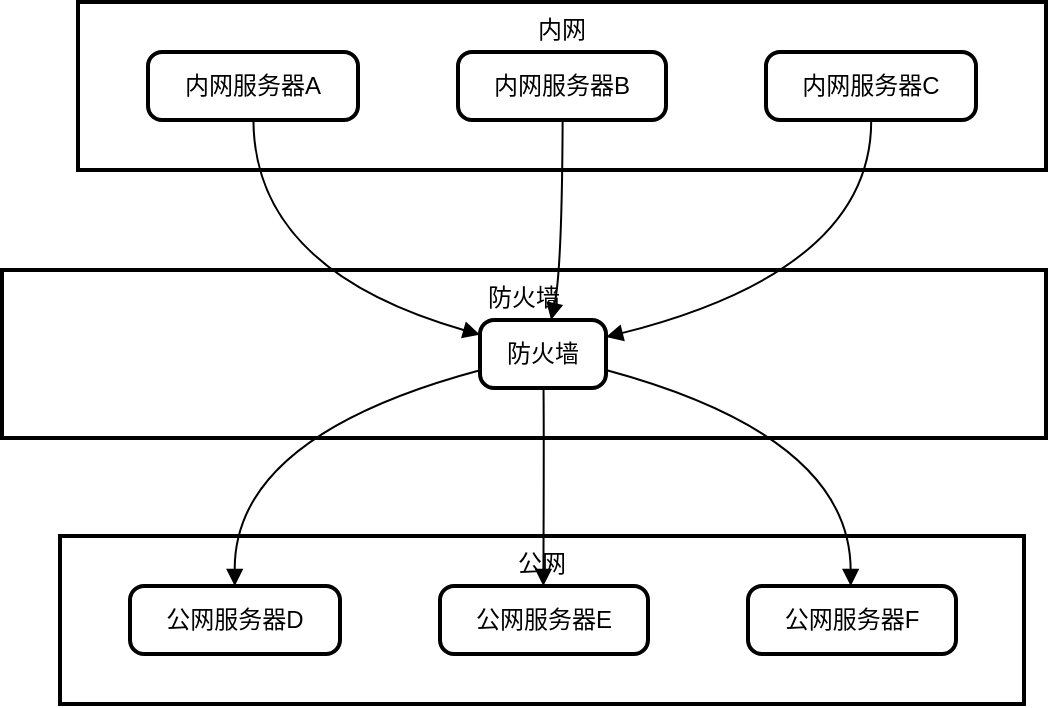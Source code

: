 <mxfile version="21.6.9" type="github">
  <diagram name="第 1 页" id="_0uviGTeuUNG6I7WkmDl">
    <mxGraphModel dx="1621" dy="1601" grid="1" gridSize="10" guides="1" tooltips="1" connect="1" arrows="1" fold="1" page="1" pageScale="1" pageWidth="827" pageHeight="1169" math="0" shadow="0">
      <root>
        <mxCell id="0" />
        <mxCell id="1" parent="0" />
        <mxCell id="2" value="防火墙" style="whiteSpace=wrap;strokeWidth=2;verticalAlign=top;" parent="1" vertex="1">
          <mxGeometry x="-9" y="134" width="522" height="84" as="geometry" />
        </mxCell>
        <mxCell id="3" value="防火墙" style="rounded=1;absoluteArcSize=1;arcSize=14;whiteSpace=wrap;strokeWidth=2;" parent="1" vertex="1">
          <mxGeometry x="230" y="159" width="63" height="34" as="geometry" />
        </mxCell>
        <mxCell id="4" value="公网" style="whiteSpace=wrap;strokeWidth=2;verticalAlign=top;" parent="1" vertex="1">
          <mxGeometry x="20" y="267" width="482" height="84" as="geometry" />
        </mxCell>
        <mxCell id="5" value="公网服务器D" style="rounded=1;absoluteArcSize=1;arcSize=14;whiteSpace=wrap;strokeWidth=2;" parent="1" vertex="1">
          <mxGeometry x="55" y="292" width="105" height="34" as="geometry" />
        </mxCell>
        <mxCell id="6" value="公网服务器E" style="rounded=1;absoluteArcSize=1;arcSize=14;whiteSpace=wrap;strokeWidth=2;" parent="1" vertex="1">
          <mxGeometry x="210" y="292" width="104" height="34" as="geometry" />
        </mxCell>
        <mxCell id="7" value="公网服务器F" style="rounded=1;absoluteArcSize=1;arcSize=14;whiteSpace=wrap;strokeWidth=2;" parent="1" vertex="1">
          <mxGeometry x="364" y="292" width="104" height="34" as="geometry" />
        </mxCell>
        <mxCell id="8" value="内网" style="whiteSpace=wrap;strokeWidth=2;verticalAlign=top;" parent="1" vertex="1">
          <mxGeometry x="29" width="484" height="84" as="geometry" />
        </mxCell>
        <mxCell id="9" value="内网服务器A" style="rounded=1;absoluteArcSize=1;arcSize=14;whiteSpace=wrap;strokeWidth=2;" parent="1" vertex="1">
          <mxGeometry x="64" y="25" width="105" height="34" as="geometry" />
        </mxCell>
        <mxCell id="10" value="内网服务器B" style="rounded=1;absoluteArcSize=1;arcSize=14;whiteSpace=wrap;strokeWidth=2;" parent="1" vertex="1">
          <mxGeometry x="219" y="25" width="104" height="34" as="geometry" />
        </mxCell>
        <mxCell id="11" value="内网服务器C" style="rounded=1;absoluteArcSize=1;arcSize=14;whiteSpace=wrap;strokeWidth=2;" parent="1" vertex="1">
          <mxGeometry x="373" y="25" width="105" height="34" as="geometry" />
        </mxCell>
        <mxCell id="12" value="" style="curved=1;startArrow=none;endArrow=block;exitX=0.502;exitY=0.99;entryX=0.005;entryY=0.218;" parent="1" source="9" target="3" edge="1">
          <mxGeometry relative="1" as="geometry">
            <Array as="points">
              <mxPoint x="117" y="134" />
            </Array>
          </mxGeometry>
        </mxCell>
        <mxCell id="13" value="" style="curved=1;startArrow=none;endArrow=block;exitX=0.503;exitY=0.99;entryX=0.565;entryY=-0.01;" parent="1" source="10" target="3" edge="1">
          <mxGeometry relative="1" as="geometry">
            <Array as="points">
              <mxPoint x="271" y="134" />
            </Array>
          </mxGeometry>
        </mxCell>
        <mxCell id="14" value="" style="curved=1;startArrow=none;endArrow=block;exitX=0.501;exitY=0.99;entryX=1.005;entryY=0.249;" parent="1" source="11" target="3" edge="1">
          <mxGeometry relative="1" as="geometry">
            <Array as="points">
              <mxPoint x="426" y="134" />
            </Array>
          </mxGeometry>
        </mxCell>
        <mxCell id="15" value="" style="curved=1;startArrow=none;endArrow=block;exitX=0.005;exitY=0.736;entryX=0.499;entryY=0.01;" parent="1" source="3" target="5" edge="1">
          <mxGeometry relative="1" as="geometry">
            <Array as="points">
              <mxPoint x="107" y="217" />
            </Array>
          </mxGeometry>
        </mxCell>
        <mxCell id="16" value="" style="curved=1;startArrow=none;endArrow=block;exitX=0.504;exitY=0.98;entryX=0.497;entryY=0.01;" parent="1" source="3" target="6" edge="1">
          <mxGeometry relative="1" as="geometry">
            <Array as="points">
              <mxPoint x="262" y="217" />
            </Array>
          </mxGeometry>
        </mxCell>
        <mxCell id="17" value="" style="curved=1;startArrow=none;endArrow=block;exitX=1.005;exitY=0.738;entryX=0.494;entryY=0.01;" parent="1" source="3" target="7" edge="1">
          <mxGeometry relative="1" as="geometry">
            <Array as="points">
              <mxPoint x="415" y="217" />
            </Array>
          </mxGeometry>
        </mxCell>
      </root>
    </mxGraphModel>
  </diagram>
</mxfile>
